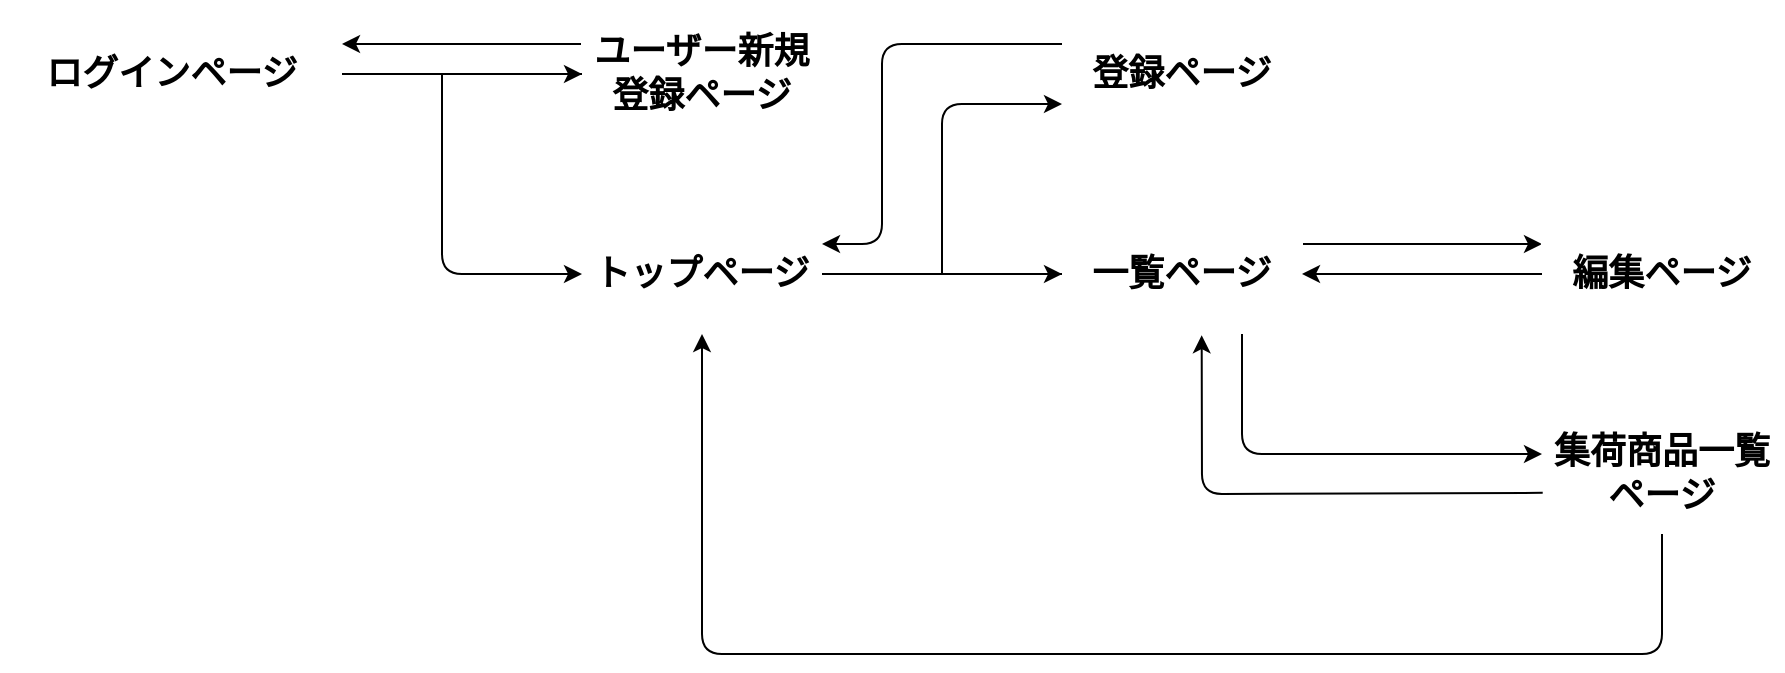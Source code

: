 <mxfile>
    <diagram id="fnEr6iBxUHwxzbPUwI29" name="ページ1">
        <mxGraphModel dx="1174" dy="174" grid="1" gridSize="10" guides="1" tooltips="1" connect="1" arrows="1" fold="1" page="1" pageScale="1" pageWidth="827" pageHeight="1169" math="0" shadow="0">
            <root>
                <mxCell id="0"/>
                <mxCell id="1" parent="0"/>
                <mxCell id="2" value="&lt;h2&gt;ログインページ&lt;/h2&gt;" style="rounded=1;whiteSpace=wrap;html=1;fillColor=none;strokeColor=#FFFFFF;" vertex="1" parent="1">
                    <mxGeometry x="-810" y="40" width="170" height="60" as="geometry"/>
                </mxCell>
                <mxCell id="4" value="&lt;h2&gt;トップページ&lt;/h2&gt;" style="rounded=1;whiteSpace=wrap;html=1;fillColor=none;strokeColor=#FFFFFF;" vertex="1" parent="1">
                    <mxGeometry x="-520" y="140" width="120" height="60" as="geometry"/>
                </mxCell>
                <mxCell id="28" style="edgeStyle=none;html=1;entryX=1;entryY=0.25;entryDx=0;entryDy=0;exitX=0;exitY=0.25;exitDx=0;exitDy=0;" edge="1" parent="1" source="5" target="2">
                    <mxGeometry relative="1" as="geometry"/>
                </mxCell>
                <mxCell id="5" value="&lt;h2&gt;ユーザー新規登録ページ&lt;/h2&gt;" style="rounded=1;whiteSpace=wrap;html=1;fillColor=none;strokeColor=#FFFFFF;" vertex="1" parent="1">
                    <mxGeometry x="-520" y="40" width="120" height="60" as="geometry"/>
                </mxCell>
                <mxCell id="10" value="" style="endArrow=none;html=1;entryX=0;entryY=0.5;entryDx=0;entryDy=0;exitX=1;exitY=0.5;exitDx=0;exitDy=0;" edge="1" parent="1" source="2" target="5">
                    <mxGeometry width="50" height="50" relative="1" as="geometry">
                        <mxPoint x="-610" y="190" as="sourcePoint"/>
                        <mxPoint x="-560" y="140" as="targetPoint"/>
                    </mxGeometry>
                </mxCell>
                <mxCell id="35" style="edgeStyle=none;html=1;exitX=1;exitY=0.25;exitDx=0;exitDy=0;entryX=0;entryY=0.25;entryDx=0;entryDy=0;" edge="1" parent="1" source="13" target="20">
                    <mxGeometry relative="1" as="geometry"/>
                </mxCell>
                <mxCell id="13" value="&lt;h2&gt;一覧ページ&lt;/h2&gt;" style="rounded=1;whiteSpace=wrap;html=1;fillColor=none;strokeColor=#FFFFFF;" vertex="1" parent="1">
                    <mxGeometry x="-280" y="140" width="120" height="60" as="geometry"/>
                </mxCell>
                <mxCell id="14" value="&lt;h2&gt;登録ページ&lt;/h2&gt;" style="rounded=1;whiteSpace=wrap;html=1;fillColor=none;strokeColor=#FFFFFF;" vertex="1" parent="1">
                    <mxGeometry x="-280" y="40" width="120" height="60" as="geometry"/>
                </mxCell>
                <mxCell id="15" value="" style="endArrow=none;html=1;entryX=0;entryY=0.5;entryDx=0;entryDy=0;exitX=1;exitY=0.5;exitDx=0;exitDy=0;" edge="1" parent="1" source="4" target="13">
                    <mxGeometry width="50" height="50" relative="1" as="geometry">
                        <mxPoint x="-420" y="190" as="sourcePoint"/>
                        <mxPoint x="-370" y="140" as="targetPoint"/>
                    </mxGeometry>
                </mxCell>
                <mxCell id="20" value="&lt;h2&gt;編集ページ&lt;/h2&gt;" style="rounded=1;whiteSpace=wrap;html=1;fillColor=none;strokeColor=#FFFFFF;" vertex="1" parent="1">
                    <mxGeometry x="-40" y="140" width="120" height="60" as="geometry"/>
                </mxCell>
                <mxCell id="45" style="edgeStyle=none;html=1;" edge="1" parent="1" source="23">
                    <mxGeometry relative="1" as="geometry">
                        <mxPoint x="-40" y="270" as="targetPoint"/>
                    </mxGeometry>
                </mxCell>
                <mxCell id="23" value="&lt;h2&gt;集荷商品一覧ページ&lt;/h2&gt;" style="rounded=1;whiteSpace=wrap;html=1;fillColor=none;strokeColor=#FFFFFF;" vertex="1" parent="1">
                    <mxGeometry x="-40" y="240" width="120" height="60" as="geometry"/>
                </mxCell>
                <mxCell id="26" value="" style="endArrow=classic;html=1;exitX=1;exitY=0.5;exitDx=0;exitDy=0;entryX=0;entryY=0.5;entryDx=0;entryDy=0;" edge="1" parent="1" source="2" target="5">
                    <mxGeometry width="50" height="50" relative="1" as="geometry">
                        <mxPoint x="-570" y="160" as="sourcePoint"/>
                        <mxPoint x="-520" y="110" as="targetPoint"/>
                    </mxGeometry>
                </mxCell>
                <mxCell id="30" value="" style="endArrow=classic;html=1;entryX=0;entryY=0.5;entryDx=0;entryDy=0;" edge="1" parent="1" target="13">
                    <mxGeometry width="50" height="50" relative="1" as="geometry">
                        <mxPoint x="-400" y="170" as="sourcePoint"/>
                        <mxPoint x="-330" y="140" as="targetPoint"/>
                    </mxGeometry>
                </mxCell>
                <mxCell id="31" value="" style="endArrow=classic;html=1;entryX=0;entryY=0.75;entryDx=0;entryDy=0;" edge="1" parent="1" target="14">
                    <mxGeometry width="50" height="50" relative="1" as="geometry">
                        <mxPoint x="-340" y="170" as="sourcePoint"/>
                        <mxPoint x="-280" y="70" as="targetPoint"/>
                        <Array as="points">
                            <mxPoint x="-340" y="85"/>
                        </Array>
                    </mxGeometry>
                </mxCell>
                <mxCell id="33" value="" style="endArrow=classic;html=1;entryX=0;entryY=0.5;entryDx=0;entryDy=0;" edge="1" parent="1" target="4">
                    <mxGeometry width="50" height="50" relative="1" as="geometry">
                        <mxPoint x="-590" y="70" as="sourcePoint"/>
                        <mxPoint x="-600" y="150" as="targetPoint"/>
                        <Array as="points">
                            <mxPoint x="-590" y="170"/>
                        </Array>
                    </mxGeometry>
                </mxCell>
                <mxCell id="34" value="" style="endArrow=classic;html=1;exitX=0;exitY=0.5;exitDx=0;exitDy=0;" edge="1" parent="1" source="20">
                    <mxGeometry width="50" height="50" relative="1" as="geometry">
                        <mxPoint x="-50" y="185" as="sourcePoint"/>
                        <mxPoint x="-160" y="170" as="targetPoint"/>
                        <Array as="points">
                            <mxPoint x="-160" y="170"/>
                        </Array>
                    </mxGeometry>
                </mxCell>
                <mxCell id="36" style="edgeStyle=none;html=1;exitX=0.75;exitY=1;exitDx=0;exitDy=0;entryX=0;entryY=0.25;entryDx=0;entryDy=0;" edge="1" parent="1" source="13">
                    <mxGeometry relative="1" as="geometry">
                        <mxPoint x="-160" y="260" as="sourcePoint"/>
                        <mxPoint x="-40" y="260" as="targetPoint"/>
                        <Array as="points">
                            <mxPoint x="-190" y="260"/>
                        </Array>
                    </mxGeometry>
                </mxCell>
                <mxCell id="37" value="" style="endArrow=classic;html=1;entryX=0.582;entryY=1.01;entryDx=0;entryDy=0;entryPerimeter=0;exitX=0.003;exitY=0.657;exitDx=0;exitDy=0;exitPerimeter=0;" edge="1" parent="1" source="23" target="13">
                    <mxGeometry width="50" height="50" relative="1" as="geometry">
                        <mxPoint x="-44" y="270" as="sourcePoint"/>
                        <mxPoint x="-170" y="210" as="targetPoint"/>
                        <Array as="points">
                            <mxPoint x="-210" y="280"/>
                        </Array>
                    </mxGeometry>
                </mxCell>
                <mxCell id="39" value="" style="endArrow=classic;html=1;entryX=0.5;entryY=1;entryDx=0;entryDy=0;exitX=0.5;exitY=1;exitDx=0;exitDy=0;" edge="1" parent="1" source="23" target="4">
                    <mxGeometry width="50" height="50" relative="1" as="geometry">
                        <mxPoint x="-490" y="250" as="sourcePoint"/>
                        <mxPoint x="-440" y="200" as="targetPoint"/>
                        <Array as="points">
                            <mxPoint x="20" y="360"/>
                            <mxPoint x="-460" y="360"/>
                        </Array>
                    </mxGeometry>
                </mxCell>
                <mxCell id="44" value="" style="endArrow=classic;html=1;exitX=0;exitY=0.25;exitDx=0;exitDy=0;entryX=1;entryY=0.25;entryDx=0;entryDy=0;" edge="1" parent="1" source="14" target="4">
                    <mxGeometry width="50" height="50" relative="1" as="geometry">
                        <mxPoint x="-280" y="258.58" as="sourcePoint"/>
                        <mxPoint x="-397" y="160" as="targetPoint"/>
                        <Array as="points">
                            <mxPoint x="-370" y="55"/>
                            <mxPoint x="-370" y="155"/>
                        </Array>
                    </mxGeometry>
                </mxCell>
            </root>
        </mxGraphModel>
    </diagram>
</mxfile>